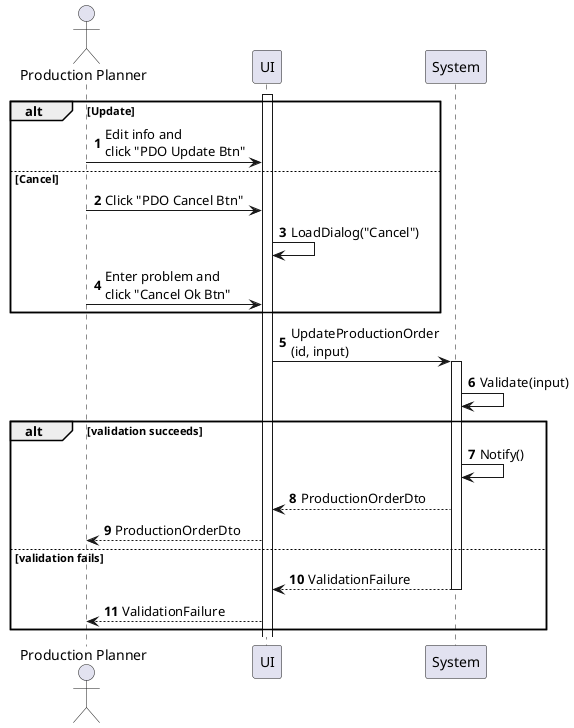 @startuml production-order-update
autonumber

actor "Production Planner" as a
participant UI as f
participant System as b

activate f

alt Update
    a -> f : Edit info and\nclick "PDO Update Btn"
else Cancel
    a -> f : Click "PDO Cancel Btn"
    f -> f : LoadDialog("Cancel")
    a -> f : Enter problem and\nclick "Cancel Ok Btn"
end

f -> b : UpdateProductionOrder\n(id, input)
activate b
b -> b : Validate(input)

alt validation succeeds
    b -> b : Notify()
    b --> f : ProductionOrderDto
    f --> a : ProductionOrderDto
else validation fails
    return ValidationFailure
    f --> a : ValidationFailure
end
@enduml
